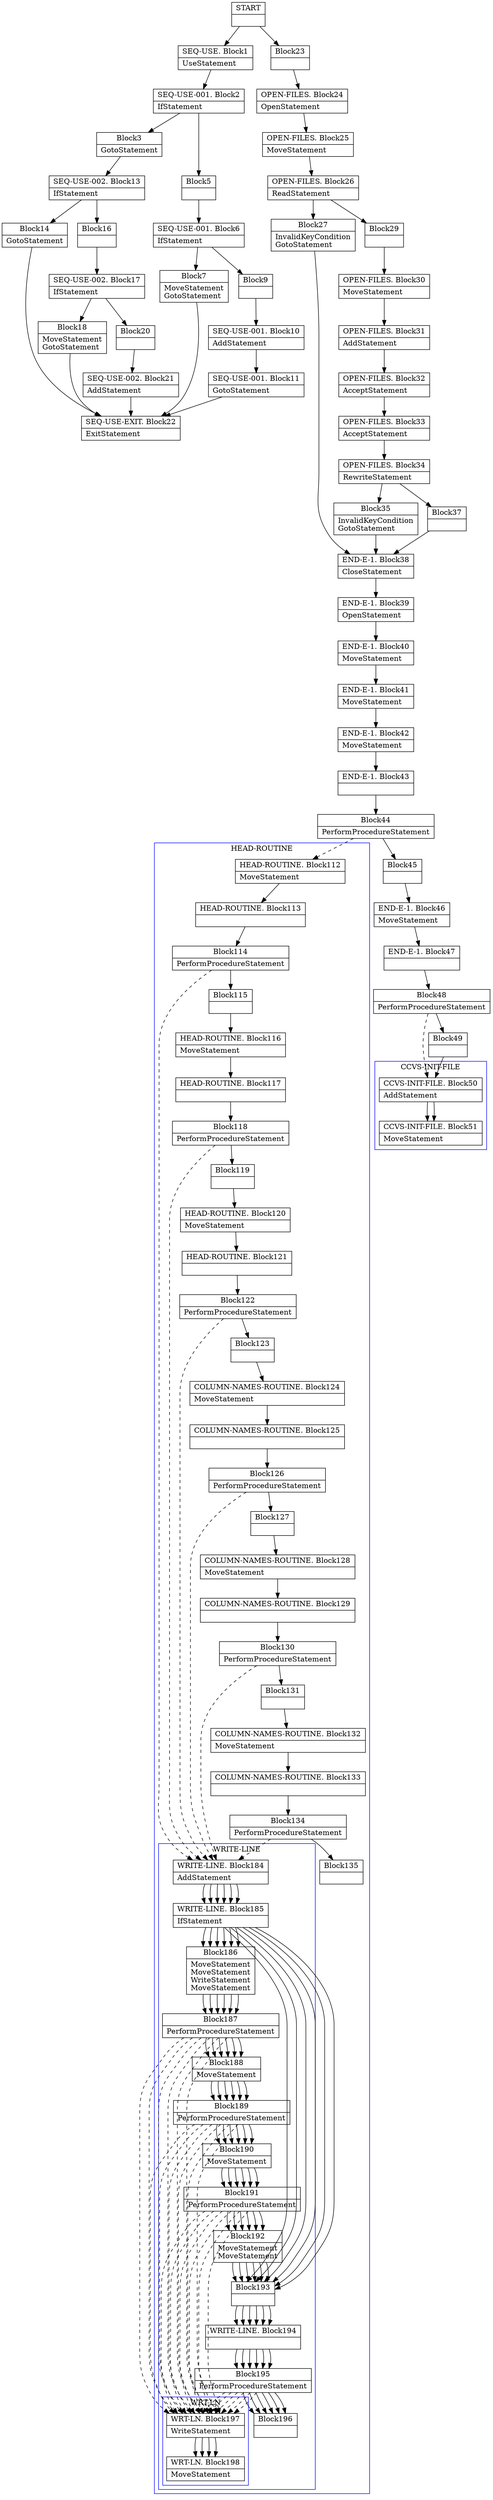 digraph Cfg {
compound=true;
node [
shape = "record"
]

edge [
arrowtail = "empty"
]
Block0 [
label = "{START|}"
]
Block1 [
label = "{SEQ-USE. Block1|UseStatement\l}"
]
Block2 [
label = "{SEQ-USE-001. Block2|IfStatement\l}"
]
Block3 [
label = "{Block3|GotoStatement\l}"
]
Block13 [
label = "{SEQ-USE-002. Block13|IfStatement\l}"
]
Block14 [
label = "{Block14|GotoStatement\l}"
]
Block22 [
label = "{SEQ-USE-EXIT. Block22|ExitStatement\l}"
]
Block16 [
label = "{Block16|}"
]
Block17 [
label = "{SEQ-USE-002. Block17|IfStatement\l}"
]
Block18 [
label = "{Block18|MoveStatement\lGotoStatement\l}"
]
Block20 [
label = "{Block20|}"
]
Block21 [
label = "{SEQ-USE-002. Block21|AddStatement\l}"
]
Block5 [
label = "{Block5|}"
]
Block6 [
label = "{SEQ-USE-001. Block6|IfStatement\l}"
]
Block7 [
label = "{Block7|MoveStatement\lGotoStatement\l}"
]
Block9 [
label = "{Block9|}"
]
Block10 [
label = "{SEQ-USE-001. Block10|AddStatement\l}"
]
Block11 [
label = "{SEQ-USE-001. Block11|GotoStatement\l}"
]
Block23 [
label = "{Block23|}"
]
Block24 [
label = "{OPEN-FILES. Block24|OpenStatement\l}"
]
Block25 [
label = "{OPEN-FILES. Block25|MoveStatement\l}"
]
Block26 [
label = "{OPEN-FILES. Block26|ReadStatement\l}"
]
Block27 [
label = "{Block27|InvalidKeyCondition\lGotoStatement\l}"
]
Block38 [
label = "{END-E-1. Block38|CloseStatement\l}"
]
Block39 [
label = "{END-E-1. Block39|OpenStatement\l}"
]
Block40 [
label = "{END-E-1. Block40|MoveStatement\l}"
]
Block41 [
label = "{END-E-1. Block41|MoveStatement\l}"
]
Block42 [
label = "{END-E-1. Block42|MoveStatement\l}"
]
Block43 [
label = "{END-E-1. Block43|}"
]
Block44 [
label = "{Block44|PerformProcedureStatement\l}"
]
subgraph cluster_1{
color = blue;
label = "HEAD-ROUTINE";
Block112 [
label = "{HEAD-ROUTINE. Block112|MoveStatement\l}"
]
Block113 [
label = "{HEAD-ROUTINE. Block113|}"
]
Block114 [
label = "{Block114|PerformProcedureStatement\l}"
]
subgraph cluster_8{
color = blue;
label = "WRITE-LINE";
Block184 [
label = "{WRITE-LINE. Block184|AddStatement\l}"
]
Block185 [
label = "{WRITE-LINE. Block185|IfStatement\l}"
]
Block186 [
label = "{Block186|MoveStatement\lMoveStatement\lWriteStatement\lMoveStatement\l}"
]
Block187 [
label = "{Block187|PerformProcedureStatement\l}"
]
subgraph cluster_21{
color = blue;
label = "WRT-LN";
Block197 [
label = "{WRT-LN. Block197|WriteStatement\l}"
]
Block198 [
label = "{WRT-LN. Block198|MoveStatement\l}"
]
Block197 -> Block198

}
Block187 -> Block197 [style=dashed]

Block188 [
label = "{Block188|MoveStatement\l}"
]
Block189 [
label = "{Block189|PerformProcedureStatement\l}"
]
subgraph cluster_22{
color = blue;
label = "WRT-LN";
Block197 [
label = "{WRT-LN. Block197|WriteStatement\l}"
]
Block198 [
label = "{WRT-LN. Block198|MoveStatement\l}"
]
Block197 -> Block198

}
Block189 -> Block197 [style=dashed]

Block190 [
label = "{Block190|MoveStatement\l}"
]
Block191 [
label = "{Block191|PerformProcedureStatement\l}"
]
subgraph cluster_23{
color = blue;
label = "WRT-LN";
Block197 [
label = "{WRT-LN. Block197|WriteStatement\l}"
]
Block198 [
label = "{WRT-LN. Block198|MoveStatement\l}"
]
Block197 -> Block198

}
Block191 -> Block197 [style=dashed]

Block192 [
label = "{Block192|MoveStatement\lMoveStatement\l}"
]
Block193 [
label = "{Block193|}"
]
Block194 [
label = "{WRITE-LINE. Block194|}"
]
Block195 [
label = "{Block195|PerformProcedureStatement\l}"
]
subgraph cluster_24{
color = blue;
label = "WRT-LN";
Block197 [
label = "{WRT-LN. Block197|WriteStatement\l}"
]
Block198 [
label = "{WRT-LN. Block198|MoveStatement\l}"
]
Block197 -> Block198

}
Block195 -> Block197 [style=dashed]

Block196 [
label = "{Block196|}"
]
Block184 -> Block185
Block185 -> Block186
Block185 -> Block193
Block186 -> Block187
Block187 -> Block188
Block188 -> Block189
Block189 -> Block190
Block190 -> Block191
Block191 -> Block192
Block192 -> Block193
Block193 -> Block194
Block194 -> Block195
Block195 -> Block196

}
Block114 -> Block184 [style=dashed]

Block115 [
label = "{Block115|}"
]
Block116 [
label = "{HEAD-ROUTINE. Block116|MoveStatement\l}"
]
Block117 [
label = "{HEAD-ROUTINE. Block117|}"
]
Block118 [
label = "{Block118|PerformProcedureStatement\l}"
]
subgraph cluster_9{
color = blue;
label = "WRITE-LINE";
Block184 [
label = "{WRITE-LINE. Block184|AddStatement\l}"
]
Block185 [
label = "{WRITE-LINE. Block185|IfStatement\l}"
]
Block186 [
label = "{Block186|MoveStatement\lMoveStatement\lWriteStatement\lMoveStatement\l}"
]
Block187 [
label = "{Block187|PerformProcedureStatement\l}"
]
Block187 -> Block197 [style=dashed]

Block188 [
label = "{Block188|MoveStatement\l}"
]
Block189 [
label = "{Block189|PerformProcedureStatement\l}"
]
Block189 -> Block197 [style=dashed]

Block190 [
label = "{Block190|MoveStatement\l}"
]
Block191 [
label = "{Block191|PerformProcedureStatement\l}"
]
Block191 -> Block197 [style=dashed]

Block192 [
label = "{Block192|MoveStatement\lMoveStatement\l}"
]
Block193 [
label = "{Block193|}"
]
Block194 [
label = "{WRITE-LINE. Block194|}"
]
Block195 [
label = "{Block195|PerformProcedureStatement\l}"
]
Block195 -> Block197 [style=dashed]

Block196 [
label = "{Block196|}"
]
Block184 -> Block185
Block185 -> Block186
Block185 -> Block193
Block186 -> Block187
Block187 -> Block188
Block188 -> Block189
Block189 -> Block190
Block190 -> Block191
Block191 -> Block192
Block192 -> Block193
Block193 -> Block194
Block194 -> Block195
Block195 -> Block196

}
Block118 -> Block184 [style=dashed]

Block119 [
label = "{Block119|}"
]
Block120 [
label = "{HEAD-ROUTINE. Block120|MoveStatement\l}"
]
Block121 [
label = "{HEAD-ROUTINE. Block121|}"
]
Block122 [
label = "{Block122|PerformProcedureStatement\l}"
]
subgraph cluster_10{
color = blue;
label = "WRITE-LINE";
Block184 [
label = "{WRITE-LINE. Block184|AddStatement\l}"
]
Block185 [
label = "{WRITE-LINE. Block185|IfStatement\l}"
]
Block186 [
label = "{Block186|MoveStatement\lMoveStatement\lWriteStatement\lMoveStatement\l}"
]
Block187 [
label = "{Block187|PerformProcedureStatement\l}"
]
Block187 -> Block197 [style=dashed]

Block188 [
label = "{Block188|MoveStatement\l}"
]
Block189 [
label = "{Block189|PerformProcedureStatement\l}"
]
Block189 -> Block197 [style=dashed]

Block190 [
label = "{Block190|MoveStatement\l}"
]
Block191 [
label = "{Block191|PerformProcedureStatement\l}"
]
Block191 -> Block197 [style=dashed]

Block192 [
label = "{Block192|MoveStatement\lMoveStatement\l}"
]
Block193 [
label = "{Block193|}"
]
Block194 [
label = "{WRITE-LINE. Block194|}"
]
Block195 [
label = "{Block195|PerformProcedureStatement\l}"
]
Block195 -> Block197 [style=dashed]

Block196 [
label = "{Block196|}"
]
Block184 -> Block185
Block185 -> Block186
Block185 -> Block193
Block186 -> Block187
Block187 -> Block188
Block188 -> Block189
Block189 -> Block190
Block190 -> Block191
Block191 -> Block192
Block192 -> Block193
Block193 -> Block194
Block194 -> Block195
Block195 -> Block196

}
Block122 -> Block184 [style=dashed]

Block123 [
label = "{Block123|}"
]
Block124 [
label = "{COLUMN-NAMES-ROUTINE. Block124|MoveStatement\l}"
]
Block125 [
label = "{COLUMN-NAMES-ROUTINE. Block125|}"
]
Block126 [
label = "{Block126|PerformProcedureStatement\l}"
]
subgraph cluster_11{
color = blue;
label = "WRITE-LINE";
Block184 [
label = "{WRITE-LINE. Block184|AddStatement\l}"
]
Block185 [
label = "{WRITE-LINE. Block185|IfStatement\l}"
]
Block186 [
label = "{Block186|MoveStatement\lMoveStatement\lWriteStatement\lMoveStatement\l}"
]
Block187 [
label = "{Block187|PerformProcedureStatement\l}"
]
Block187 -> Block197 [style=dashed]

Block188 [
label = "{Block188|MoveStatement\l}"
]
Block189 [
label = "{Block189|PerformProcedureStatement\l}"
]
Block189 -> Block197 [style=dashed]

Block190 [
label = "{Block190|MoveStatement\l}"
]
Block191 [
label = "{Block191|PerformProcedureStatement\l}"
]
Block191 -> Block197 [style=dashed]

Block192 [
label = "{Block192|MoveStatement\lMoveStatement\l}"
]
Block193 [
label = "{Block193|}"
]
Block194 [
label = "{WRITE-LINE. Block194|}"
]
Block195 [
label = "{Block195|PerformProcedureStatement\l}"
]
Block195 -> Block197 [style=dashed]

Block196 [
label = "{Block196|}"
]
Block184 -> Block185
Block185 -> Block186
Block185 -> Block193
Block186 -> Block187
Block187 -> Block188
Block188 -> Block189
Block189 -> Block190
Block190 -> Block191
Block191 -> Block192
Block192 -> Block193
Block193 -> Block194
Block194 -> Block195
Block195 -> Block196

}
Block126 -> Block184 [style=dashed]

Block127 [
label = "{Block127|}"
]
Block128 [
label = "{COLUMN-NAMES-ROUTINE. Block128|MoveStatement\l}"
]
Block129 [
label = "{COLUMN-NAMES-ROUTINE. Block129|}"
]
Block130 [
label = "{Block130|PerformProcedureStatement\l}"
]
subgraph cluster_12{
color = blue;
label = "WRITE-LINE";
Block184 [
label = "{WRITE-LINE. Block184|AddStatement\l}"
]
Block185 [
label = "{WRITE-LINE. Block185|IfStatement\l}"
]
Block186 [
label = "{Block186|MoveStatement\lMoveStatement\lWriteStatement\lMoveStatement\l}"
]
Block187 [
label = "{Block187|PerformProcedureStatement\l}"
]
Block187 -> Block197 [style=dashed]

Block188 [
label = "{Block188|MoveStatement\l}"
]
Block189 [
label = "{Block189|PerformProcedureStatement\l}"
]
Block189 -> Block197 [style=dashed]

Block190 [
label = "{Block190|MoveStatement\l}"
]
Block191 [
label = "{Block191|PerformProcedureStatement\l}"
]
Block191 -> Block197 [style=dashed]

Block192 [
label = "{Block192|MoveStatement\lMoveStatement\l}"
]
Block193 [
label = "{Block193|}"
]
Block194 [
label = "{WRITE-LINE. Block194|}"
]
Block195 [
label = "{Block195|PerformProcedureStatement\l}"
]
Block195 -> Block197 [style=dashed]

Block196 [
label = "{Block196|}"
]
Block184 -> Block185
Block185 -> Block186
Block185 -> Block193
Block186 -> Block187
Block187 -> Block188
Block188 -> Block189
Block189 -> Block190
Block190 -> Block191
Block191 -> Block192
Block192 -> Block193
Block193 -> Block194
Block194 -> Block195
Block195 -> Block196

}
Block130 -> Block184 [style=dashed]

Block131 [
label = "{Block131|}"
]
Block132 [
label = "{COLUMN-NAMES-ROUTINE. Block132|MoveStatement\l}"
]
Block133 [
label = "{COLUMN-NAMES-ROUTINE. Block133|}"
]
Block134 [
label = "{Block134|PerformProcedureStatement\l}"
]
subgraph cluster_13{
color = blue;
label = "WRITE-LINE";
Block184 [
label = "{WRITE-LINE. Block184|AddStatement\l}"
]
Block185 [
label = "{WRITE-LINE. Block185|IfStatement\l}"
]
Block186 [
label = "{Block186|MoveStatement\lMoveStatement\lWriteStatement\lMoveStatement\l}"
]
Block187 [
label = "{Block187|PerformProcedureStatement\l}"
]
Block187 -> Block197 [style=dashed]

Block188 [
label = "{Block188|MoveStatement\l}"
]
Block189 [
label = "{Block189|PerformProcedureStatement\l}"
]
Block189 -> Block197 [style=dashed]

Block190 [
label = "{Block190|MoveStatement\l}"
]
Block191 [
label = "{Block191|PerformProcedureStatement\l}"
]
Block191 -> Block197 [style=dashed]

Block192 [
label = "{Block192|MoveStatement\lMoveStatement\l}"
]
Block193 [
label = "{Block193|}"
]
Block194 [
label = "{WRITE-LINE. Block194|}"
]
Block195 [
label = "{Block195|PerformProcedureStatement\l}"
]
Block195 -> Block197 [style=dashed]

Block196 [
label = "{Block196|}"
]
Block184 -> Block185
Block185 -> Block186
Block185 -> Block193
Block186 -> Block187
Block187 -> Block188
Block188 -> Block189
Block189 -> Block190
Block190 -> Block191
Block191 -> Block192
Block192 -> Block193
Block193 -> Block194
Block194 -> Block195
Block195 -> Block196

}
Block134 -> Block184 [style=dashed]

Block135 [
label = "{Block135|}"
]
Block112 -> Block113
Block113 -> Block114
Block114 -> Block115
Block115 -> Block116
Block116 -> Block117
Block117 -> Block118
Block118 -> Block119
Block119 -> Block120
Block120 -> Block121
Block121 -> Block122
Block122 -> Block123
Block123 -> Block124
Block124 -> Block125
Block125 -> Block126
Block126 -> Block127
Block127 -> Block128
Block128 -> Block129
Block129 -> Block130
Block130 -> Block131
Block131 -> Block132
Block132 -> Block133
Block133 -> Block134
Block134 -> Block135

}
Block44 -> Block112 [style=dashed]

Block45 [
label = "{Block45|}"
]
Block46 [
label = "{END-E-1. Block46|MoveStatement\l}"
]
Block47 [
label = "{END-E-1. Block47|}"
]
Block48 [
label = "{Block48|PerformProcedureStatement\l}"
]
subgraph cluster_2{
color = blue;
label = "CCVS-INIT-FILE";
Block50 [
label = "{CCVS-INIT-FILE. Block50|AddStatement\l}"
]
Block51 [
label = "{CCVS-INIT-FILE. Block51|MoveStatement\l}"
]
Block50 -> Block51

}
Block48 -> Block50 [style=dashed]

Block49 [
label = "{Block49|}"
]
Block50 [
label = "{CCVS-INIT-FILE. Block50|AddStatement\l}"
]
Block51 [
label = "{CCVS-INIT-FILE. Block51|MoveStatement\l}"
]
Block29 [
label = "{Block29|}"
]
Block30 [
label = "{OPEN-FILES. Block30|MoveStatement\l}"
]
Block31 [
label = "{OPEN-FILES. Block31|AddStatement\l}"
]
Block32 [
label = "{OPEN-FILES. Block32|AcceptStatement\l}"
]
Block33 [
label = "{OPEN-FILES. Block33|AcceptStatement\l}"
]
Block34 [
label = "{OPEN-FILES. Block34|RewriteStatement\l}"
]
Block35 [
label = "{Block35|InvalidKeyCondition\lGotoStatement\l}"
]
Block37 [
label = "{Block37|}"
]
Block0 -> Block1
Block0 -> Block23
Block1 -> Block2
Block2 -> Block3
Block2 -> Block5
Block3 -> Block13
Block13 -> Block14
Block13 -> Block16
Block14 -> Block22
Block16 -> Block17
Block17 -> Block18
Block17 -> Block20
Block18 -> Block22
Block20 -> Block21
Block21 -> Block22
Block5 -> Block6
Block6 -> Block7
Block6 -> Block9
Block7 -> Block22
Block9 -> Block10
Block10 -> Block11
Block11 -> Block22
Block23 -> Block24
Block24 -> Block25
Block25 -> Block26
Block26 -> Block27
Block26 -> Block29
Block27 -> Block38
Block38 -> Block39
Block39 -> Block40
Block40 -> Block41
Block41 -> Block42
Block42 -> Block43
Block43 -> Block44
Block44 -> Block45
Block45 -> Block46
Block46 -> Block47
Block47 -> Block48
Block48 -> Block49
Block49 -> Block50
Block50 -> Block51
Block29 -> Block30
Block30 -> Block31
Block31 -> Block32
Block32 -> Block33
Block33 -> Block34
Block34 -> Block35
Block34 -> Block37
Block35 -> Block38
Block37 -> Block38

}
